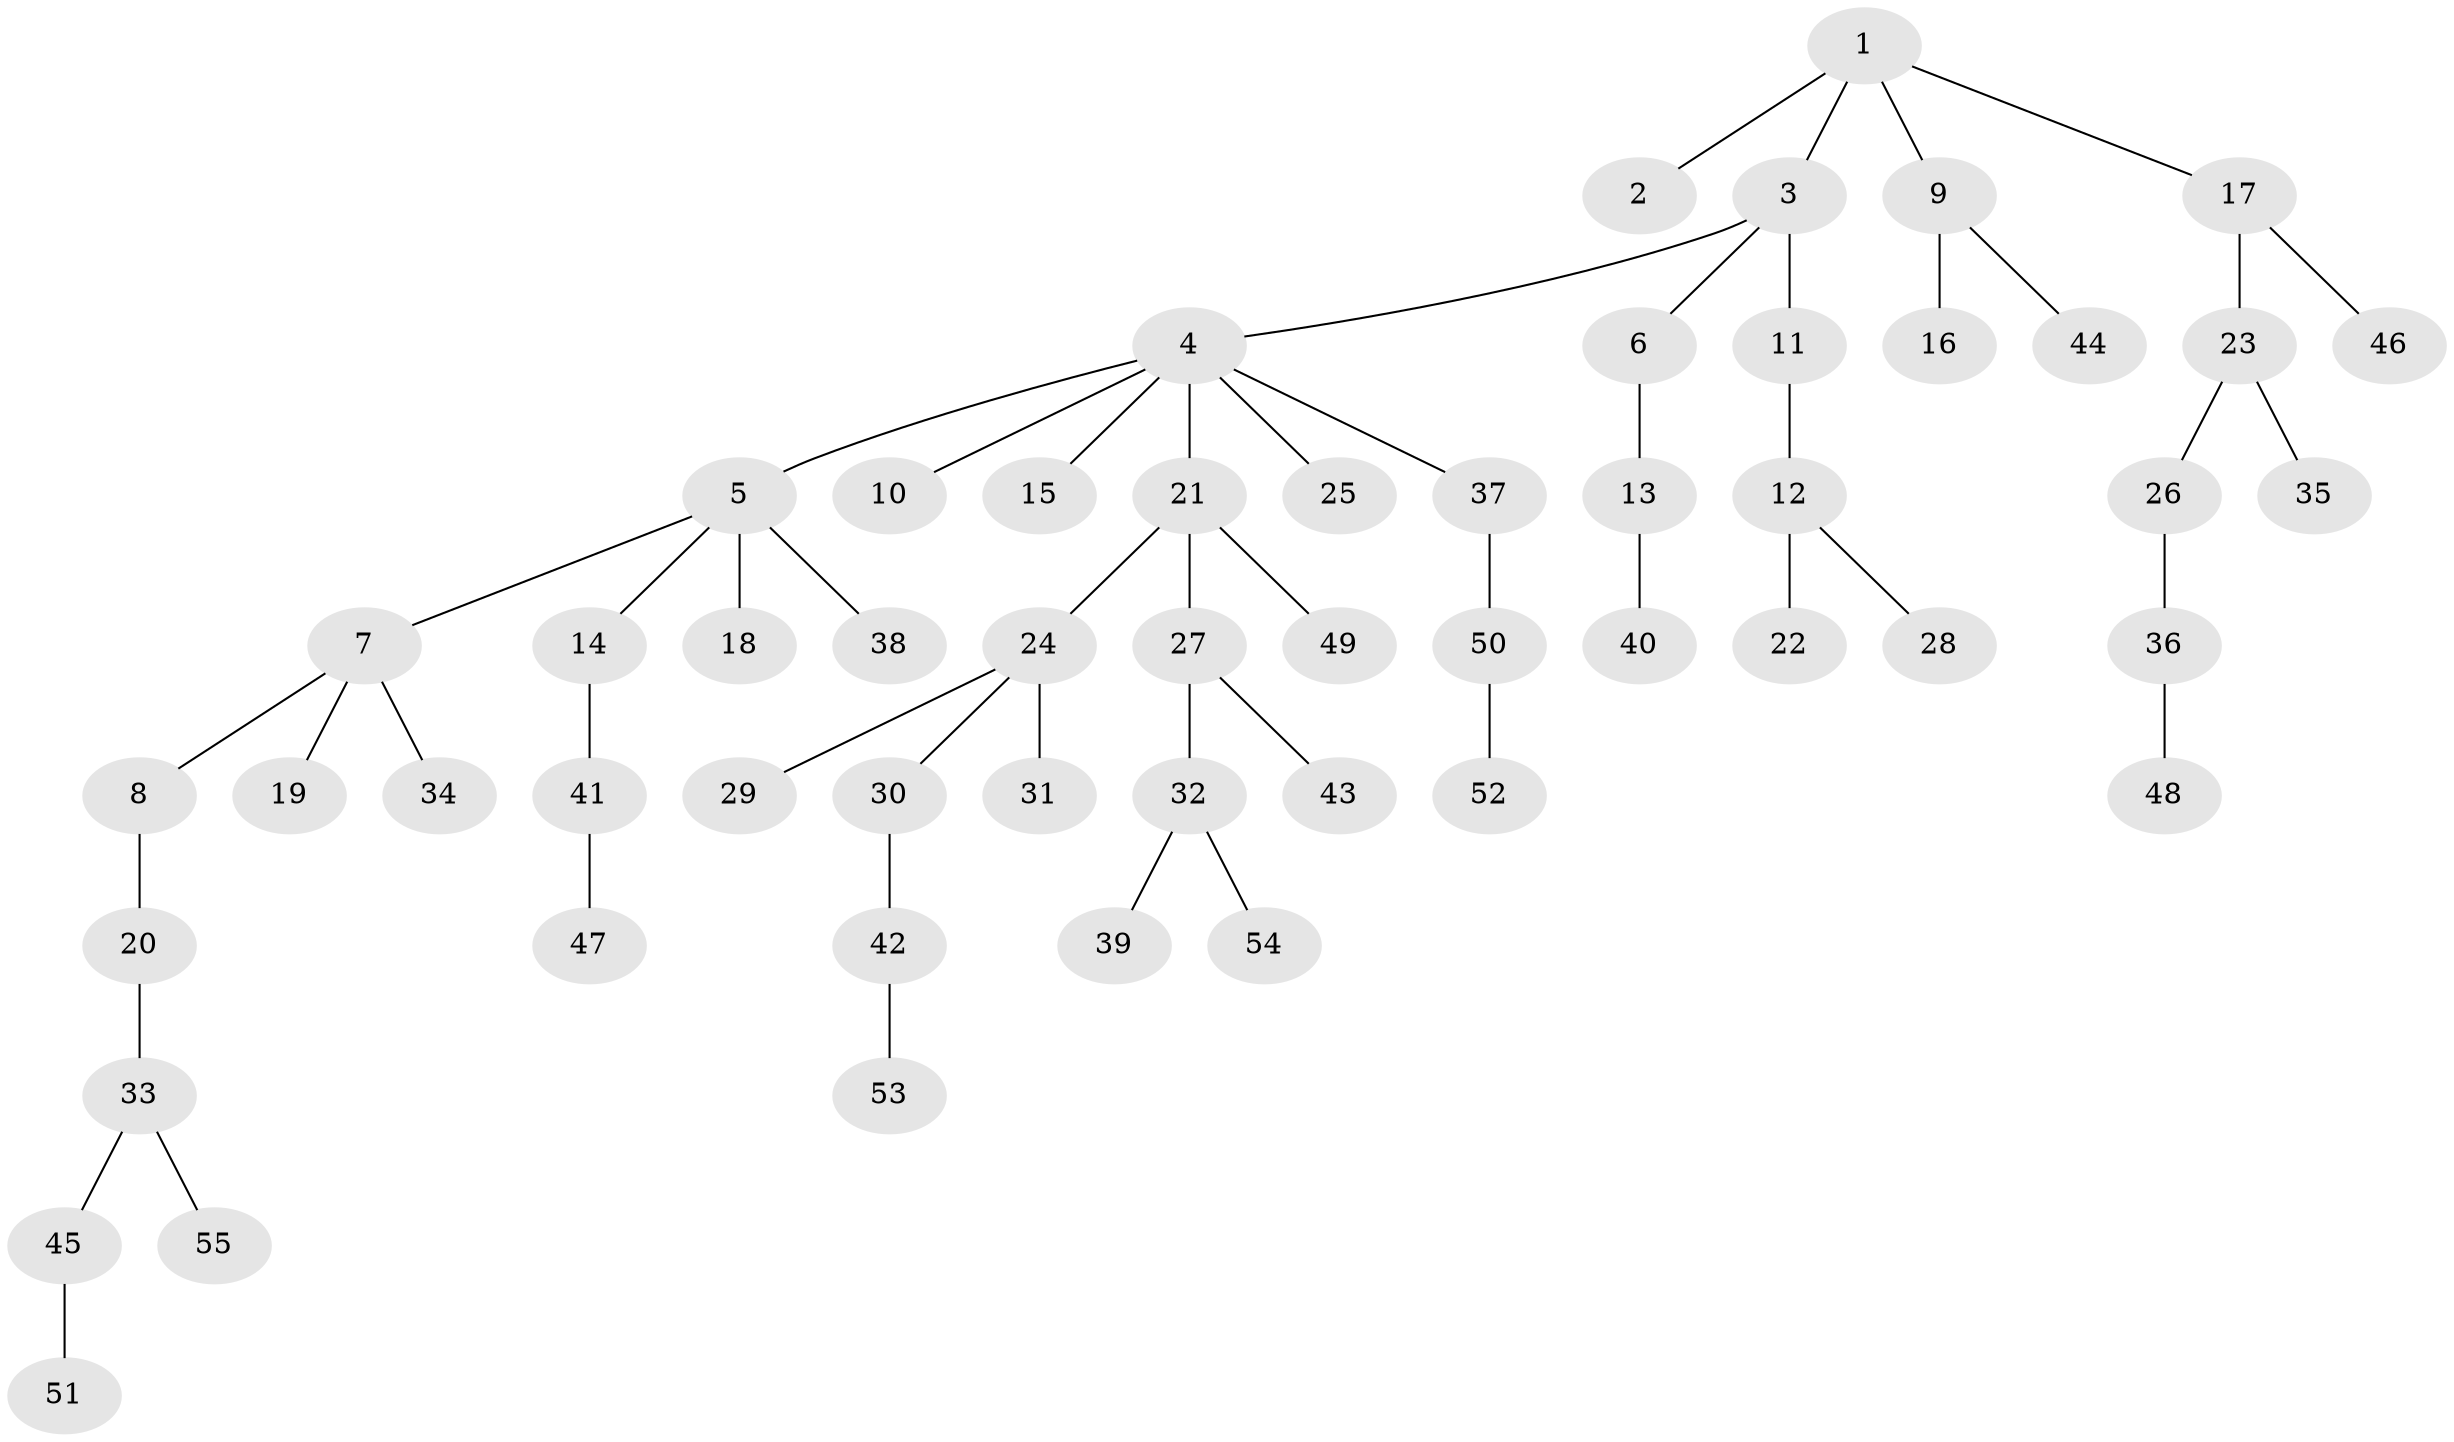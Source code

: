 // Generated by graph-tools (version 1.1) at 2025/11/02/27/25 16:11:27]
// undirected, 55 vertices, 54 edges
graph export_dot {
graph [start="1"]
  node [color=gray90,style=filled];
  1;
  2;
  3;
  4;
  5;
  6;
  7;
  8;
  9;
  10;
  11;
  12;
  13;
  14;
  15;
  16;
  17;
  18;
  19;
  20;
  21;
  22;
  23;
  24;
  25;
  26;
  27;
  28;
  29;
  30;
  31;
  32;
  33;
  34;
  35;
  36;
  37;
  38;
  39;
  40;
  41;
  42;
  43;
  44;
  45;
  46;
  47;
  48;
  49;
  50;
  51;
  52;
  53;
  54;
  55;
  1 -- 2;
  1 -- 3;
  1 -- 9;
  1 -- 17;
  3 -- 4;
  3 -- 6;
  3 -- 11;
  4 -- 5;
  4 -- 10;
  4 -- 15;
  4 -- 21;
  4 -- 25;
  4 -- 37;
  5 -- 7;
  5 -- 14;
  5 -- 18;
  5 -- 38;
  6 -- 13;
  7 -- 8;
  7 -- 19;
  7 -- 34;
  8 -- 20;
  9 -- 16;
  9 -- 44;
  11 -- 12;
  12 -- 22;
  12 -- 28;
  13 -- 40;
  14 -- 41;
  17 -- 23;
  17 -- 46;
  20 -- 33;
  21 -- 24;
  21 -- 27;
  21 -- 49;
  23 -- 26;
  23 -- 35;
  24 -- 29;
  24 -- 30;
  24 -- 31;
  26 -- 36;
  27 -- 32;
  27 -- 43;
  30 -- 42;
  32 -- 39;
  32 -- 54;
  33 -- 45;
  33 -- 55;
  36 -- 48;
  37 -- 50;
  41 -- 47;
  42 -- 53;
  45 -- 51;
  50 -- 52;
}
